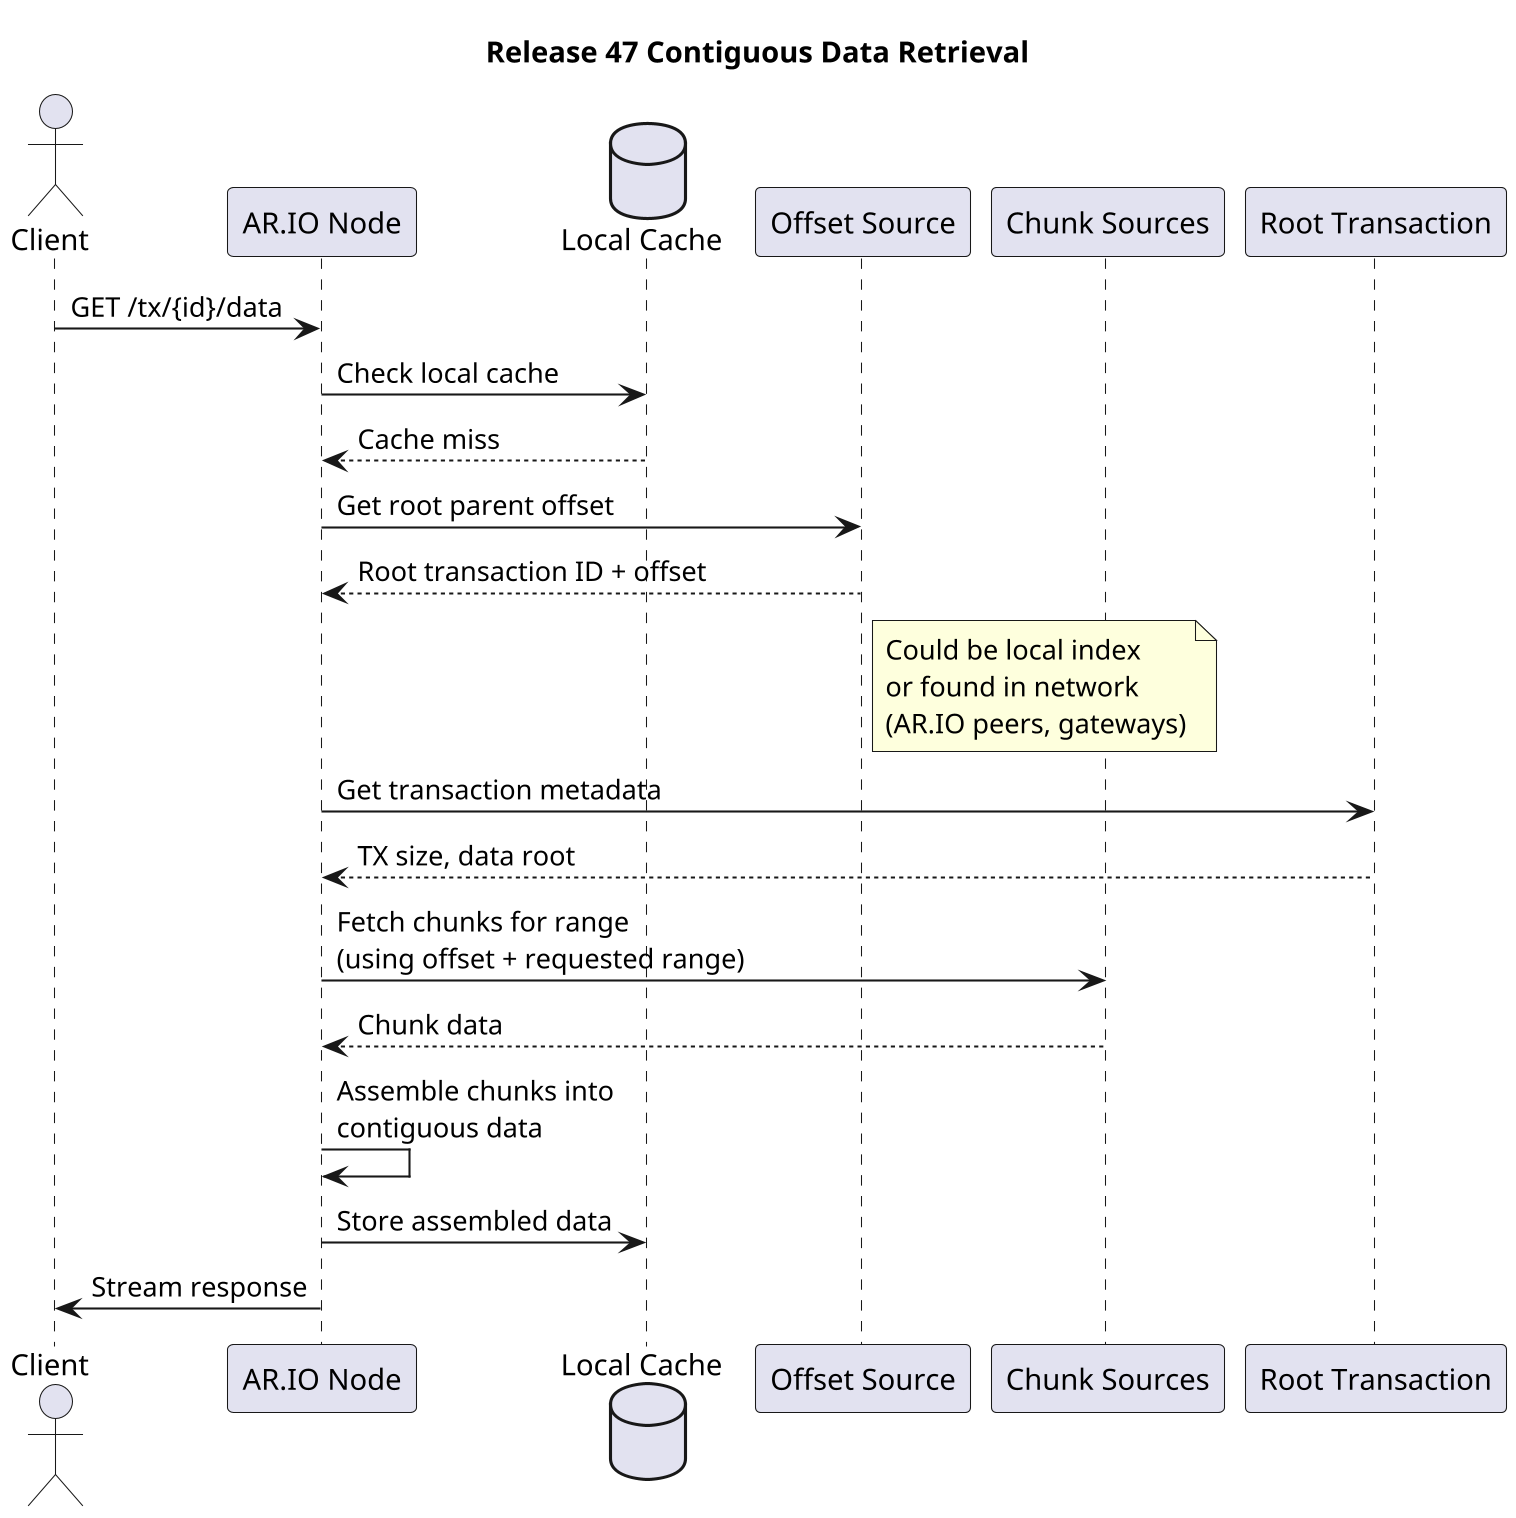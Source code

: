 @startuml
skinparam dpi 200
skinparam backgroundColor white

title Release 47 Contiguous Data Retrieval

actor Client
participant "AR.IO Node" as Node
database "Local Cache" as Cache
participant "Offset Source" as Offset
participant "Chunk Sources" as Chunks
participant "Root Transaction" as Root

Client -> Node: GET /tx/{id}/data
Node -> Cache: Check local cache
Cache --> Node: Cache miss

Node -> Offset: Get root parent offset
Offset --> Node: Root transaction ID + offset

note right of Offset: Could be local index\nor found in network\n(AR.IO peers, gateways)

Node -> Root: Get transaction metadata
Root --> Node: TX size, data root

Node -> Chunks: Fetch chunks for range\n(using offset + requested range)
Chunks --> Node: Chunk data

Node -> Node: Assemble chunks into\ncontiguous data

Node -> Cache: Store assembled data
Node -> Client: Stream response

@enduml